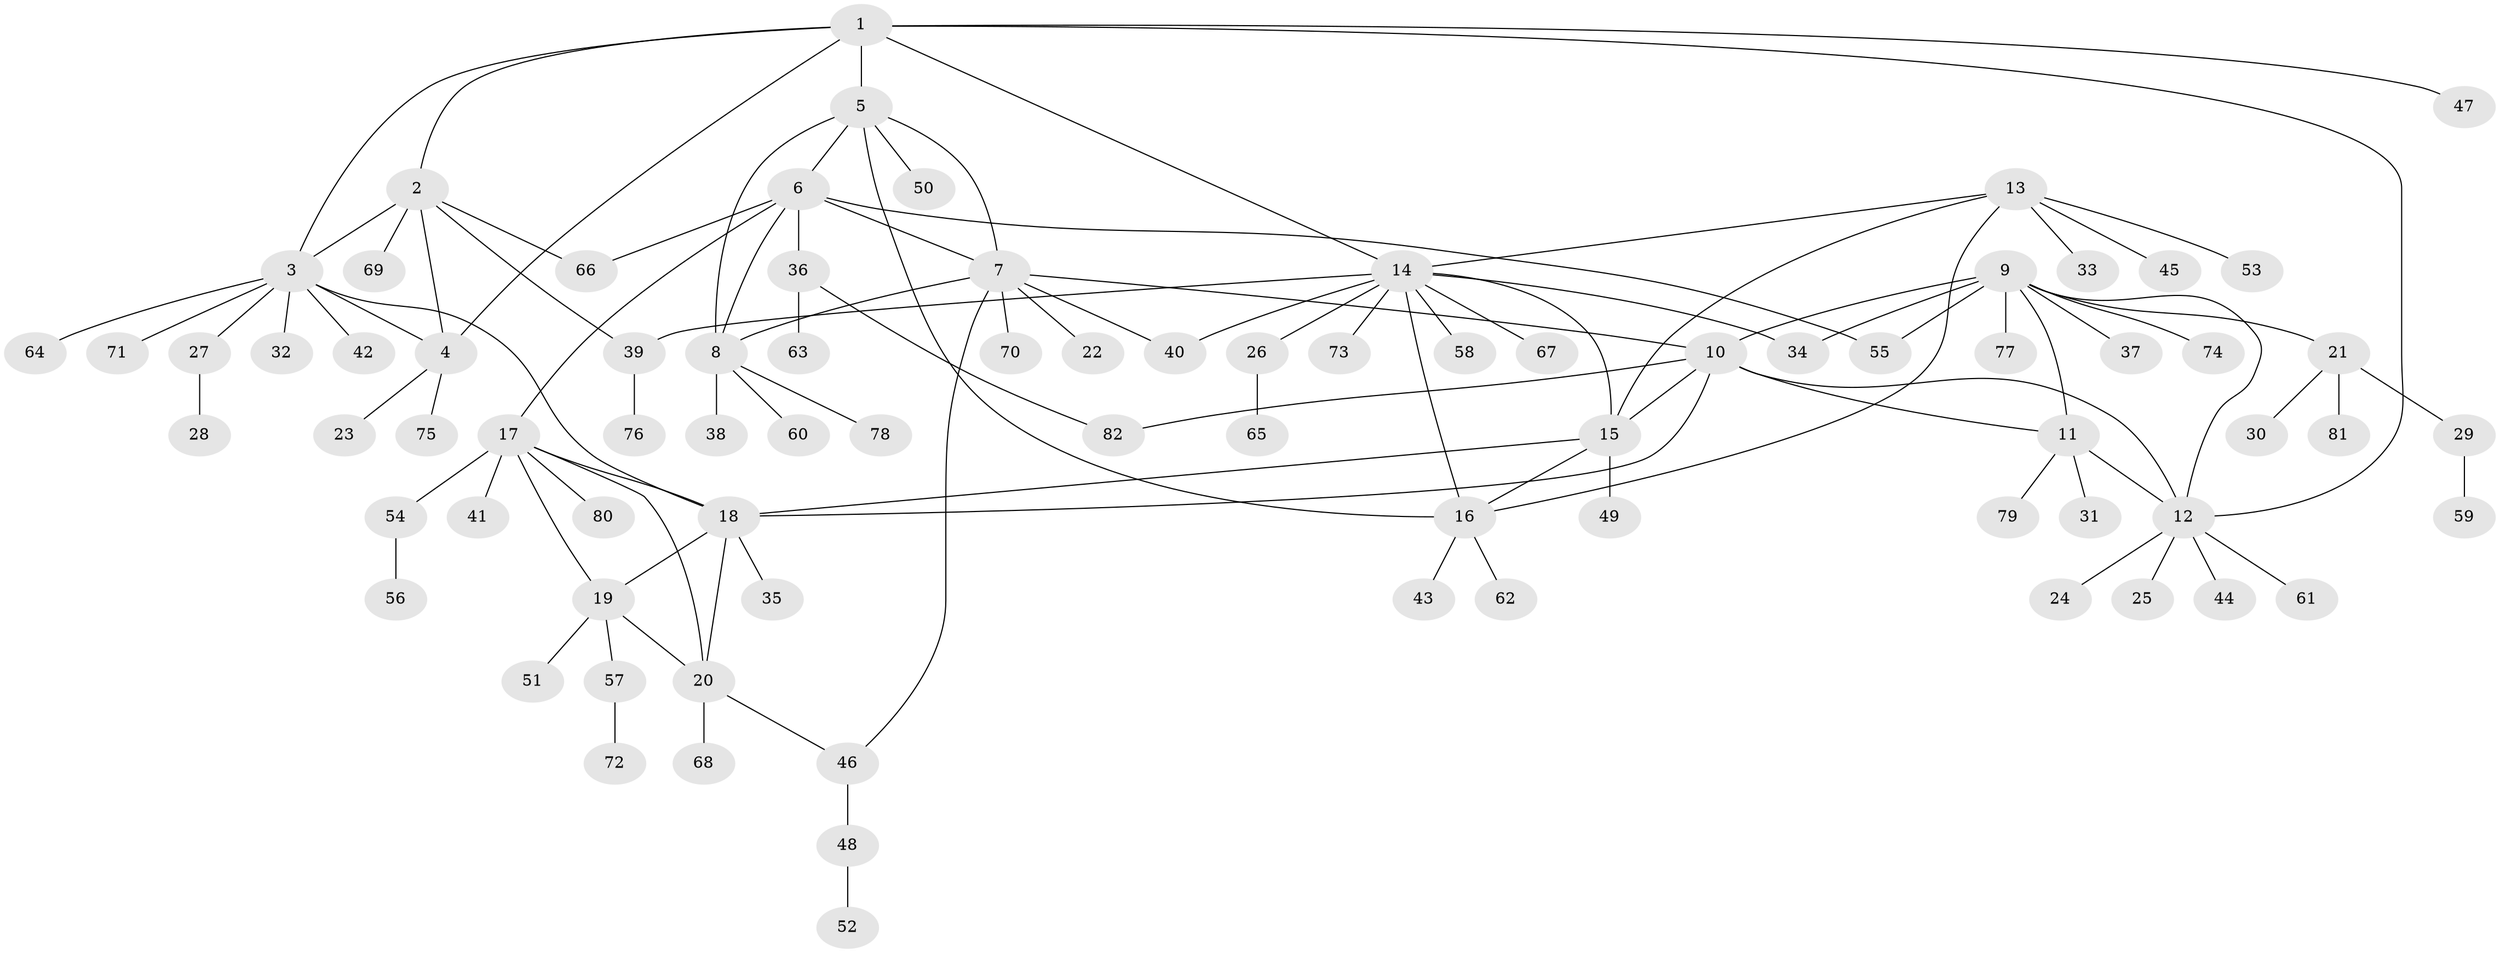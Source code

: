// coarse degree distribution, {8: 0.08064516129032258, 4: 0.04838709677419355, 6: 0.016129032258064516, 9: 0.04838709677419355, 5: 0.016129032258064516, 10: 0.016129032258064516, 7: 0.016129032258064516, 3: 0.04838709677419355, 1: 0.6451612903225806, 2: 0.06451612903225806}
// Generated by graph-tools (version 1.1) at 2025/52/02/27/25 19:52:21]
// undirected, 82 vertices, 109 edges
graph export_dot {
graph [start="1"]
  node [color=gray90,style=filled];
  1;
  2;
  3;
  4;
  5;
  6;
  7;
  8;
  9;
  10;
  11;
  12;
  13;
  14;
  15;
  16;
  17;
  18;
  19;
  20;
  21;
  22;
  23;
  24;
  25;
  26;
  27;
  28;
  29;
  30;
  31;
  32;
  33;
  34;
  35;
  36;
  37;
  38;
  39;
  40;
  41;
  42;
  43;
  44;
  45;
  46;
  47;
  48;
  49;
  50;
  51;
  52;
  53;
  54;
  55;
  56;
  57;
  58;
  59;
  60;
  61;
  62;
  63;
  64;
  65;
  66;
  67;
  68;
  69;
  70;
  71;
  72;
  73;
  74;
  75;
  76;
  77;
  78;
  79;
  80;
  81;
  82;
  1 -- 2;
  1 -- 3;
  1 -- 4;
  1 -- 5;
  1 -- 12;
  1 -- 14;
  1 -- 47;
  2 -- 3;
  2 -- 4;
  2 -- 39;
  2 -- 66;
  2 -- 69;
  3 -- 4;
  3 -- 18;
  3 -- 27;
  3 -- 32;
  3 -- 42;
  3 -- 64;
  3 -- 71;
  4 -- 23;
  4 -- 75;
  5 -- 6;
  5 -- 7;
  5 -- 8;
  5 -- 16;
  5 -- 50;
  6 -- 7;
  6 -- 8;
  6 -- 17;
  6 -- 36;
  6 -- 55;
  6 -- 66;
  7 -- 8;
  7 -- 10;
  7 -- 22;
  7 -- 40;
  7 -- 46;
  7 -- 70;
  8 -- 38;
  8 -- 60;
  8 -- 78;
  9 -- 10;
  9 -- 11;
  9 -- 12;
  9 -- 21;
  9 -- 34;
  9 -- 37;
  9 -- 55;
  9 -- 74;
  9 -- 77;
  10 -- 11;
  10 -- 12;
  10 -- 15;
  10 -- 18;
  10 -- 82;
  11 -- 12;
  11 -- 31;
  11 -- 79;
  12 -- 24;
  12 -- 25;
  12 -- 44;
  12 -- 61;
  13 -- 14;
  13 -- 15;
  13 -- 16;
  13 -- 33;
  13 -- 45;
  13 -- 53;
  14 -- 15;
  14 -- 16;
  14 -- 26;
  14 -- 34;
  14 -- 39;
  14 -- 40;
  14 -- 58;
  14 -- 67;
  14 -- 73;
  15 -- 16;
  15 -- 18;
  15 -- 49;
  16 -- 43;
  16 -- 62;
  17 -- 18;
  17 -- 19;
  17 -- 20;
  17 -- 41;
  17 -- 54;
  17 -- 80;
  18 -- 19;
  18 -- 20;
  18 -- 35;
  19 -- 20;
  19 -- 51;
  19 -- 57;
  20 -- 46;
  20 -- 68;
  21 -- 29;
  21 -- 30;
  21 -- 81;
  26 -- 65;
  27 -- 28;
  29 -- 59;
  36 -- 63;
  36 -- 82;
  39 -- 76;
  46 -- 48;
  48 -- 52;
  54 -- 56;
  57 -- 72;
}
